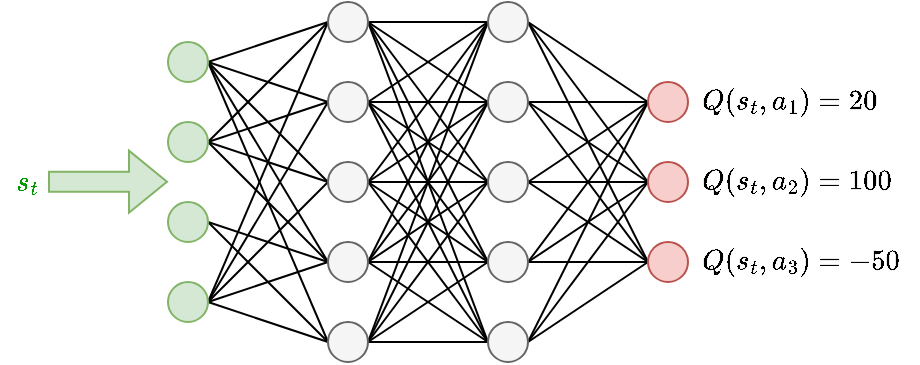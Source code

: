 <mxfile version="22.1.2" type="device">
  <diagram name="第 1 页" id="wgcMSJyk0tg2hGLfyOKL">
    <mxGraphModel dx="521" dy="303" grid="1" gridSize="10" guides="1" tooltips="1" connect="1" arrows="1" fold="1" page="1" pageScale="1" pageWidth="1169" pageHeight="827" math="1" shadow="0">
      <root>
        <mxCell id="0" />
        <mxCell id="1" parent="0" />
        <mxCell id="qe55BHSGIHkiEadWLdB0-59" style="rounded=0;orthogonalLoop=1;jettySize=auto;html=1;exitX=1;exitY=0.5;exitDx=0;exitDy=0;entryX=0;entryY=0.5;entryDx=0;entryDy=0;endArrow=none;endFill=0;" edge="1" parent="1" source="qe55BHSGIHkiEadWLdB0-1" target="qe55BHSGIHkiEadWLdB0-7">
          <mxGeometry relative="1" as="geometry" />
        </mxCell>
        <mxCell id="qe55BHSGIHkiEadWLdB0-60" style="rounded=0;orthogonalLoop=1;jettySize=auto;html=1;exitX=1;exitY=0.5;exitDx=0;exitDy=0;entryX=0;entryY=0.5;entryDx=0;entryDy=0;endArrow=none;endFill=0;" edge="1" parent="1" source="qe55BHSGIHkiEadWLdB0-1" target="qe55BHSGIHkiEadWLdB0-8">
          <mxGeometry relative="1" as="geometry" />
        </mxCell>
        <mxCell id="qe55BHSGIHkiEadWLdB0-61" style="rounded=0;orthogonalLoop=1;jettySize=auto;html=1;exitX=1;exitY=0.5;exitDx=0;exitDy=0;entryX=0;entryY=0.5;entryDx=0;entryDy=0;endArrow=none;endFill=0;" edge="1" parent="1" source="qe55BHSGIHkiEadWLdB0-1" target="qe55BHSGIHkiEadWLdB0-9">
          <mxGeometry relative="1" as="geometry" />
        </mxCell>
        <mxCell id="qe55BHSGIHkiEadWLdB0-62" style="rounded=0;orthogonalLoop=1;jettySize=auto;html=1;exitX=1;exitY=0.5;exitDx=0;exitDy=0;entryX=0;entryY=0.5;entryDx=0;entryDy=0;endArrow=none;endFill=0;" edge="1" parent="1" source="qe55BHSGIHkiEadWLdB0-1" target="qe55BHSGIHkiEadWLdB0-10">
          <mxGeometry relative="1" as="geometry" />
        </mxCell>
        <mxCell id="qe55BHSGIHkiEadWLdB0-63" style="rounded=0;orthogonalLoop=1;jettySize=auto;html=1;exitX=1;exitY=0.5;exitDx=0;exitDy=0;entryX=0;entryY=0.5;entryDx=0;entryDy=0;endArrow=none;endFill=0;" edge="1" parent="1" source="qe55BHSGIHkiEadWLdB0-1" target="qe55BHSGIHkiEadWLdB0-11">
          <mxGeometry relative="1" as="geometry" />
        </mxCell>
        <mxCell id="qe55BHSGIHkiEadWLdB0-1" value="" style="ellipse;whiteSpace=wrap;html=1;aspect=fixed;fillColor=#d5e8d4;strokeColor=#82b366;" vertex="1" parent="1">
          <mxGeometry x="240" y="180" width="20" height="20" as="geometry" />
        </mxCell>
        <mxCell id="qe55BHSGIHkiEadWLdB0-64" style="rounded=0;orthogonalLoop=1;jettySize=auto;html=1;exitX=1;exitY=0.5;exitDx=0;exitDy=0;entryX=0;entryY=0.5;entryDx=0;entryDy=0;endArrow=none;endFill=0;" edge="1" parent="1" source="qe55BHSGIHkiEadWLdB0-2" target="qe55BHSGIHkiEadWLdB0-7">
          <mxGeometry relative="1" as="geometry" />
        </mxCell>
        <mxCell id="qe55BHSGIHkiEadWLdB0-65" style="rounded=0;orthogonalLoop=1;jettySize=auto;html=1;exitX=1;exitY=0.5;exitDx=0;exitDy=0;entryX=0;entryY=0.5;entryDx=0;entryDy=0;endArrow=none;endFill=0;" edge="1" parent="1" source="qe55BHSGIHkiEadWLdB0-2" target="qe55BHSGIHkiEadWLdB0-8">
          <mxGeometry relative="1" as="geometry" />
        </mxCell>
        <mxCell id="qe55BHSGIHkiEadWLdB0-66" style="rounded=0;orthogonalLoop=1;jettySize=auto;html=1;exitX=1;exitY=0.5;exitDx=0;exitDy=0;entryX=0;entryY=0.5;entryDx=0;entryDy=0;endArrow=none;endFill=0;" edge="1" parent="1" source="qe55BHSGIHkiEadWLdB0-2" target="qe55BHSGIHkiEadWLdB0-9">
          <mxGeometry relative="1" as="geometry" />
        </mxCell>
        <mxCell id="qe55BHSGIHkiEadWLdB0-67" style="rounded=0;orthogonalLoop=1;jettySize=auto;html=1;exitX=1;exitY=0.5;exitDx=0;exitDy=0;entryX=0;entryY=0.5;entryDx=0;entryDy=0;endArrow=none;endFill=0;" edge="1" parent="1" source="qe55BHSGIHkiEadWLdB0-2" target="qe55BHSGIHkiEadWLdB0-10">
          <mxGeometry relative="1" as="geometry" />
        </mxCell>
        <mxCell id="qe55BHSGIHkiEadWLdB0-2" value="" style="ellipse;whiteSpace=wrap;html=1;aspect=fixed;fillColor=#d5e8d4;strokeColor=#82b366;" vertex="1" parent="1">
          <mxGeometry x="240" y="220" width="20" height="20" as="geometry" />
        </mxCell>
        <mxCell id="qe55BHSGIHkiEadWLdB0-68" style="rounded=0;orthogonalLoop=1;jettySize=auto;html=1;exitX=1;exitY=0.5;exitDx=0;exitDy=0;entryX=0;entryY=0.5;entryDx=0;entryDy=0;endArrow=none;endFill=0;" edge="1" parent="1" source="qe55BHSGIHkiEadWLdB0-3" target="qe55BHSGIHkiEadWLdB0-10">
          <mxGeometry relative="1" as="geometry" />
        </mxCell>
        <mxCell id="qe55BHSGIHkiEadWLdB0-69" style="rounded=0;orthogonalLoop=1;jettySize=auto;html=1;exitX=1;exitY=0.5;exitDx=0;exitDy=0;entryX=0;entryY=0.5;entryDx=0;entryDy=0;endArrow=none;endFill=0;" edge="1" parent="1" source="qe55BHSGIHkiEadWLdB0-3" target="qe55BHSGIHkiEadWLdB0-11">
          <mxGeometry relative="1" as="geometry" />
        </mxCell>
        <mxCell id="qe55BHSGIHkiEadWLdB0-3" value="" style="ellipse;whiteSpace=wrap;html=1;aspect=fixed;fillColor=#d5e8d4;strokeColor=#82b366;" vertex="1" parent="1">
          <mxGeometry x="240" y="260" width="20" height="20" as="geometry" />
        </mxCell>
        <mxCell id="qe55BHSGIHkiEadWLdB0-70" style="rounded=0;orthogonalLoop=1;jettySize=auto;html=1;exitX=1;exitY=0.5;exitDx=0;exitDy=0;entryX=0;entryY=0.5;entryDx=0;entryDy=0;endArrow=none;endFill=0;" edge="1" parent="1" source="qe55BHSGIHkiEadWLdB0-4" target="qe55BHSGIHkiEadWLdB0-7">
          <mxGeometry relative="1" as="geometry" />
        </mxCell>
        <mxCell id="qe55BHSGIHkiEadWLdB0-71" style="rounded=0;orthogonalLoop=1;jettySize=auto;html=1;exitX=1;exitY=0.5;exitDx=0;exitDy=0;entryX=0;entryY=0.5;entryDx=0;entryDy=0;endArrow=none;endFill=0;" edge="1" parent="1" source="qe55BHSGIHkiEadWLdB0-4" target="qe55BHSGIHkiEadWLdB0-8">
          <mxGeometry relative="1" as="geometry" />
        </mxCell>
        <mxCell id="qe55BHSGIHkiEadWLdB0-72" style="rounded=0;orthogonalLoop=1;jettySize=auto;html=1;exitX=1;exitY=0.5;exitDx=0;exitDy=0;entryX=0;entryY=0.5;entryDx=0;entryDy=0;endArrow=none;endFill=0;" edge="1" parent="1" source="qe55BHSGIHkiEadWLdB0-4" target="qe55BHSGIHkiEadWLdB0-9">
          <mxGeometry relative="1" as="geometry" />
        </mxCell>
        <mxCell id="qe55BHSGIHkiEadWLdB0-73" style="rounded=0;orthogonalLoop=1;jettySize=auto;html=1;exitX=1;exitY=0.5;exitDx=0;exitDy=0;entryX=0;entryY=0.5;entryDx=0;entryDy=0;endArrow=none;endFill=0;" edge="1" parent="1" source="qe55BHSGIHkiEadWLdB0-4" target="qe55BHSGIHkiEadWLdB0-10">
          <mxGeometry relative="1" as="geometry" />
        </mxCell>
        <mxCell id="qe55BHSGIHkiEadWLdB0-74" style="rounded=0;orthogonalLoop=1;jettySize=auto;html=1;exitX=1;exitY=0.5;exitDx=0;exitDy=0;entryX=0;entryY=0.5;entryDx=0;entryDy=0;endArrow=none;endFill=0;" edge="1" parent="1" source="qe55BHSGIHkiEadWLdB0-4" target="qe55BHSGIHkiEadWLdB0-11">
          <mxGeometry relative="1" as="geometry" />
        </mxCell>
        <mxCell id="qe55BHSGIHkiEadWLdB0-4" value="" style="ellipse;whiteSpace=wrap;html=1;aspect=fixed;fillColor=#d5e8d4;strokeColor=#82b366;" vertex="1" parent="1">
          <mxGeometry x="240" y="300" width="20" height="20" as="geometry" />
        </mxCell>
        <mxCell id="qe55BHSGIHkiEadWLdB0-32" style="edgeStyle=orthogonalEdgeStyle;rounded=0;orthogonalLoop=1;jettySize=auto;html=1;exitX=1;exitY=0.5;exitDx=0;exitDy=0;entryX=0;entryY=0.5;entryDx=0;entryDy=0;strokeColor=default;endArrow=none;endFill=0;" edge="1" parent="1" source="qe55BHSGIHkiEadWLdB0-7" target="qe55BHSGIHkiEadWLdB0-15">
          <mxGeometry relative="1" as="geometry" />
        </mxCell>
        <mxCell id="qe55BHSGIHkiEadWLdB0-33" style="rounded=0;orthogonalLoop=1;jettySize=auto;html=1;exitX=1;exitY=0.5;exitDx=0;exitDy=0;entryX=0;entryY=0.5;entryDx=0;entryDy=0;endArrow=none;endFill=0;" edge="1" parent="1" source="qe55BHSGIHkiEadWLdB0-7" target="qe55BHSGIHkiEadWLdB0-16">
          <mxGeometry relative="1" as="geometry" />
        </mxCell>
        <mxCell id="qe55BHSGIHkiEadWLdB0-34" style="rounded=0;orthogonalLoop=1;jettySize=auto;html=1;exitX=1;exitY=0.5;exitDx=0;exitDy=0;entryX=0;entryY=0.5;entryDx=0;entryDy=0;endArrow=none;endFill=0;" edge="1" parent="1" source="qe55BHSGIHkiEadWLdB0-7" target="qe55BHSGIHkiEadWLdB0-17">
          <mxGeometry relative="1" as="geometry" />
        </mxCell>
        <mxCell id="qe55BHSGIHkiEadWLdB0-35" style="rounded=0;orthogonalLoop=1;jettySize=auto;html=1;exitX=1;exitY=0.5;exitDx=0;exitDy=0;entryX=0;entryY=0.5;entryDx=0;entryDy=0;endArrow=none;endFill=0;" edge="1" parent="1" source="qe55BHSGIHkiEadWLdB0-7" target="qe55BHSGIHkiEadWLdB0-18">
          <mxGeometry relative="1" as="geometry" />
        </mxCell>
        <mxCell id="qe55BHSGIHkiEadWLdB0-36" style="rounded=0;orthogonalLoop=1;jettySize=auto;html=1;exitX=1;exitY=0.5;exitDx=0;exitDy=0;entryX=0;entryY=0.5;entryDx=0;entryDy=0;endArrow=none;endFill=0;" edge="1" parent="1" source="qe55BHSGIHkiEadWLdB0-7" target="qe55BHSGIHkiEadWLdB0-19">
          <mxGeometry relative="1" as="geometry" />
        </mxCell>
        <mxCell id="qe55BHSGIHkiEadWLdB0-7" value="" style="ellipse;whiteSpace=wrap;html=1;aspect=fixed;fillColor=#f5f5f5;fontColor=#333333;strokeColor=#666666;" vertex="1" parent="1">
          <mxGeometry x="320" y="160" width="20" height="20" as="geometry" />
        </mxCell>
        <mxCell id="qe55BHSGIHkiEadWLdB0-37" style="rounded=0;orthogonalLoop=1;jettySize=auto;html=1;exitX=1;exitY=0.5;exitDx=0;exitDy=0;entryX=0;entryY=0.5;entryDx=0;entryDy=0;endArrow=none;endFill=0;" edge="1" parent="1" source="qe55BHSGIHkiEadWLdB0-8" target="qe55BHSGIHkiEadWLdB0-15">
          <mxGeometry relative="1" as="geometry" />
        </mxCell>
        <mxCell id="qe55BHSGIHkiEadWLdB0-38" style="rounded=0;orthogonalLoop=1;jettySize=auto;html=1;exitX=1;exitY=0.5;exitDx=0;exitDy=0;entryX=0;entryY=0.5;entryDx=0;entryDy=0;endArrow=none;endFill=0;" edge="1" parent="1" source="qe55BHSGIHkiEadWLdB0-8" target="qe55BHSGIHkiEadWLdB0-16">
          <mxGeometry relative="1" as="geometry" />
        </mxCell>
        <mxCell id="qe55BHSGIHkiEadWLdB0-39" style="rounded=0;orthogonalLoop=1;jettySize=auto;html=1;exitX=1;exitY=0.5;exitDx=0;exitDy=0;entryX=0;entryY=0.5;entryDx=0;entryDy=0;endArrow=none;endFill=0;" edge="1" parent="1" source="qe55BHSGIHkiEadWLdB0-8" target="qe55BHSGIHkiEadWLdB0-17">
          <mxGeometry relative="1" as="geometry" />
        </mxCell>
        <mxCell id="qe55BHSGIHkiEadWLdB0-40" style="rounded=0;orthogonalLoop=1;jettySize=auto;html=1;exitX=1;exitY=0.5;exitDx=0;exitDy=0;entryX=0;entryY=0.5;entryDx=0;entryDy=0;endArrow=none;endFill=0;" edge="1" parent="1" source="qe55BHSGIHkiEadWLdB0-8" target="qe55BHSGIHkiEadWLdB0-18">
          <mxGeometry relative="1" as="geometry" />
        </mxCell>
        <mxCell id="qe55BHSGIHkiEadWLdB0-41" style="rounded=0;orthogonalLoop=1;jettySize=auto;html=1;exitX=1;exitY=0.5;exitDx=0;exitDy=0;entryX=0;entryY=0.5;entryDx=0;entryDy=0;endArrow=none;endFill=0;" edge="1" parent="1" source="qe55BHSGIHkiEadWLdB0-8" target="qe55BHSGIHkiEadWLdB0-19">
          <mxGeometry relative="1" as="geometry" />
        </mxCell>
        <mxCell id="qe55BHSGIHkiEadWLdB0-8" value="" style="ellipse;whiteSpace=wrap;html=1;aspect=fixed;fillColor=#f5f5f5;fontColor=#333333;strokeColor=#666666;" vertex="1" parent="1">
          <mxGeometry x="320" y="200" width="20" height="20" as="geometry" />
        </mxCell>
        <mxCell id="qe55BHSGIHkiEadWLdB0-42" style="rounded=0;orthogonalLoop=1;jettySize=auto;html=1;exitX=1;exitY=0.5;exitDx=0;exitDy=0;entryX=0;entryY=0.5;entryDx=0;entryDy=0;endArrow=none;endFill=0;" edge="1" parent="1" source="qe55BHSGIHkiEadWLdB0-9" target="qe55BHSGIHkiEadWLdB0-15">
          <mxGeometry relative="1" as="geometry" />
        </mxCell>
        <mxCell id="qe55BHSGIHkiEadWLdB0-43" style="rounded=0;orthogonalLoop=1;jettySize=auto;html=1;exitX=1;exitY=0.5;exitDx=0;exitDy=0;entryX=0;entryY=0.5;entryDx=0;entryDy=0;endArrow=none;endFill=0;" edge="1" parent="1" source="qe55BHSGIHkiEadWLdB0-9" target="qe55BHSGIHkiEadWLdB0-16">
          <mxGeometry relative="1" as="geometry" />
        </mxCell>
        <mxCell id="qe55BHSGIHkiEadWLdB0-44" style="rounded=0;orthogonalLoop=1;jettySize=auto;html=1;exitX=1;exitY=0.5;exitDx=0;exitDy=0;entryX=0;entryY=0.5;entryDx=0;entryDy=0;endArrow=none;endFill=0;" edge="1" parent="1" source="qe55BHSGIHkiEadWLdB0-9" target="qe55BHSGIHkiEadWLdB0-17">
          <mxGeometry relative="1" as="geometry" />
        </mxCell>
        <mxCell id="qe55BHSGIHkiEadWLdB0-45" style="rounded=0;orthogonalLoop=1;jettySize=auto;html=1;exitX=1;exitY=0.5;exitDx=0;exitDy=0;entryX=0;entryY=0.5;entryDx=0;entryDy=0;endArrow=none;endFill=0;" edge="1" parent="1" source="qe55BHSGIHkiEadWLdB0-9" target="qe55BHSGIHkiEadWLdB0-18">
          <mxGeometry relative="1" as="geometry" />
        </mxCell>
        <mxCell id="qe55BHSGIHkiEadWLdB0-46" style="rounded=0;orthogonalLoop=1;jettySize=auto;html=1;exitX=1;exitY=0.5;exitDx=0;exitDy=0;entryX=0;entryY=0.5;entryDx=0;entryDy=0;endArrow=none;endFill=0;" edge="1" parent="1" source="qe55BHSGIHkiEadWLdB0-9" target="qe55BHSGIHkiEadWLdB0-19">
          <mxGeometry relative="1" as="geometry" />
        </mxCell>
        <mxCell id="qe55BHSGIHkiEadWLdB0-9" value="" style="ellipse;whiteSpace=wrap;html=1;aspect=fixed;fillColor=#f5f5f5;fontColor=#333333;strokeColor=#666666;" vertex="1" parent="1">
          <mxGeometry x="320" y="240" width="20" height="20" as="geometry" />
        </mxCell>
        <mxCell id="qe55BHSGIHkiEadWLdB0-47" style="rounded=0;orthogonalLoop=1;jettySize=auto;html=1;exitX=1;exitY=0.5;exitDx=0;exitDy=0;entryX=0;entryY=0.5;entryDx=0;entryDy=0;endArrow=none;endFill=0;" edge="1" parent="1" source="qe55BHSGIHkiEadWLdB0-10" target="qe55BHSGIHkiEadWLdB0-15">
          <mxGeometry relative="1" as="geometry" />
        </mxCell>
        <mxCell id="qe55BHSGIHkiEadWLdB0-48" style="rounded=0;orthogonalLoop=1;jettySize=auto;html=1;exitX=1;exitY=0.5;exitDx=0;exitDy=0;entryX=0;entryY=0.5;entryDx=0;entryDy=0;endArrow=none;endFill=0;" edge="1" parent="1" source="qe55BHSGIHkiEadWLdB0-10" target="qe55BHSGIHkiEadWLdB0-16">
          <mxGeometry relative="1" as="geometry" />
        </mxCell>
        <mxCell id="qe55BHSGIHkiEadWLdB0-49" style="rounded=0;orthogonalLoop=1;jettySize=auto;html=1;exitX=1;exitY=0.5;exitDx=0;exitDy=0;entryX=0;entryY=0.5;entryDx=0;entryDy=0;endArrow=none;endFill=0;" edge="1" parent="1" source="qe55BHSGIHkiEadWLdB0-10" target="qe55BHSGIHkiEadWLdB0-17">
          <mxGeometry relative="1" as="geometry" />
        </mxCell>
        <mxCell id="qe55BHSGIHkiEadWLdB0-50" style="rounded=0;orthogonalLoop=1;jettySize=auto;html=1;exitX=1;exitY=0.5;exitDx=0;exitDy=0;entryX=0;entryY=0.5;entryDx=0;entryDy=0;endArrow=none;endFill=0;" edge="1" parent="1" source="qe55BHSGIHkiEadWLdB0-10" target="qe55BHSGIHkiEadWLdB0-18">
          <mxGeometry relative="1" as="geometry" />
        </mxCell>
        <mxCell id="qe55BHSGIHkiEadWLdB0-51" style="rounded=0;orthogonalLoop=1;jettySize=auto;html=1;exitX=1;exitY=0.5;exitDx=0;exitDy=0;entryX=0;entryY=0.5;entryDx=0;entryDy=0;endArrow=none;endFill=0;" edge="1" parent="1" source="qe55BHSGIHkiEadWLdB0-10" target="qe55BHSGIHkiEadWLdB0-19">
          <mxGeometry relative="1" as="geometry" />
        </mxCell>
        <mxCell id="qe55BHSGIHkiEadWLdB0-10" value="" style="ellipse;whiteSpace=wrap;html=1;aspect=fixed;fillColor=#f5f5f5;fontColor=#333333;strokeColor=#666666;" vertex="1" parent="1">
          <mxGeometry x="320" y="280" width="20" height="20" as="geometry" />
        </mxCell>
        <mxCell id="qe55BHSGIHkiEadWLdB0-54" style="rounded=0;orthogonalLoop=1;jettySize=auto;html=1;exitX=1;exitY=0.5;exitDx=0;exitDy=0;entryX=0;entryY=0.5;entryDx=0;entryDy=0;endArrow=none;endFill=0;" edge="1" parent="1" source="qe55BHSGIHkiEadWLdB0-11" target="qe55BHSGIHkiEadWLdB0-15">
          <mxGeometry relative="1" as="geometry" />
        </mxCell>
        <mxCell id="qe55BHSGIHkiEadWLdB0-55" style="rounded=0;orthogonalLoop=1;jettySize=auto;html=1;exitX=1;exitY=0.5;exitDx=0;exitDy=0;entryX=0;entryY=0.5;entryDx=0;entryDy=0;endArrow=none;endFill=0;" edge="1" parent="1" source="qe55BHSGIHkiEadWLdB0-11" target="qe55BHSGIHkiEadWLdB0-16">
          <mxGeometry relative="1" as="geometry" />
        </mxCell>
        <mxCell id="qe55BHSGIHkiEadWLdB0-56" style="rounded=0;orthogonalLoop=1;jettySize=auto;html=1;exitX=1;exitY=0.5;exitDx=0;exitDy=0;entryX=0;entryY=0.5;entryDx=0;entryDy=0;endArrow=none;endFill=0;" edge="1" parent="1" source="qe55BHSGIHkiEadWLdB0-11" target="qe55BHSGIHkiEadWLdB0-17">
          <mxGeometry relative="1" as="geometry" />
        </mxCell>
        <mxCell id="qe55BHSGIHkiEadWLdB0-57" style="rounded=0;orthogonalLoop=1;jettySize=auto;html=1;exitX=1;exitY=0.5;exitDx=0;exitDy=0;entryX=0;entryY=0.5;entryDx=0;entryDy=0;endArrow=none;endFill=0;" edge="1" parent="1" source="qe55BHSGIHkiEadWLdB0-11" target="qe55BHSGIHkiEadWLdB0-18">
          <mxGeometry relative="1" as="geometry" />
        </mxCell>
        <mxCell id="qe55BHSGIHkiEadWLdB0-58" style="rounded=0;orthogonalLoop=1;jettySize=auto;html=1;exitX=1;exitY=0.5;exitDx=0;exitDy=0;entryX=0;entryY=0.5;entryDx=0;entryDy=0;endArrow=none;endFill=0;" edge="1" parent="1" source="qe55BHSGIHkiEadWLdB0-11" target="qe55BHSGIHkiEadWLdB0-19">
          <mxGeometry relative="1" as="geometry" />
        </mxCell>
        <mxCell id="qe55BHSGIHkiEadWLdB0-11" value="" style="ellipse;whiteSpace=wrap;html=1;aspect=fixed;fillColor=#f5f5f5;fontColor=#333333;strokeColor=#666666;" vertex="1" parent="1">
          <mxGeometry x="320" y="320" width="20" height="20" as="geometry" />
        </mxCell>
        <mxCell id="qe55BHSGIHkiEadWLdB0-82" style="rounded=0;orthogonalLoop=1;jettySize=auto;html=1;exitX=1;exitY=0.5;exitDx=0;exitDy=0;entryX=0;entryY=0.5;entryDx=0;entryDy=0;endArrow=none;endFill=0;" edge="1" parent="1" source="qe55BHSGIHkiEadWLdB0-15" target="qe55BHSGIHkiEadWLdB0-24">
          <mxGeometry relative="1" as="geometry" />
        </mxCell>
        <mxCell id="qe55BHSGIHkiEadWLdB0-83" style="rounded=0;orthogonalLoop=1;jettySize=auto;html=1;exitX=1;exitY=0.5;exitDx=0;exitDy=0;entryX=0;entryY=0.5;entryDx=0;entryDy=0;endArrow=none;endFill=0;" edge="1" parent="1" source="qe55BHSGIHkiEadWLdB0-15" target="qe55BHSGIHkiEadWLdB0-23">
          <mxGeometry relative="1" as="geometry" />
        </mxCell>
        <mxCell id="qe55BHSGIHkiEadWLdB0-84" style="rounded=0;orthogonalLoop=1;jettySize=auto;html=1;exitX=1;exitY=0.5;exitDx=0;exitDy=0;entryX=0;entryY=0.5;entryDx=0;entryDy=0;endArrow=none;endFill=0;" edge="1" parent="1" source="qe55BHSGIHkiEadWLdB0-15" target="qe55BHSGIHkiEadWLdB0-25">
          <mxGeometry relative="1" as="geometry" />
        </mxCell>
        <mxCell id="qe55BHSGIHkiEadWLdB0-15" value="" style="ellipse;whiteSpace=wrap;html=1;aspect=fixed;fillColor=#f5f5f5;fontColor=#333333;strokeColor=#666666;" vertex="1" parent="1">
          <mxGeometry x="400" y="160" width="20" height="20" as="geometry" />
        </mxCell>
        <mxCell id="qe55BHSGIHkiEadWLdB0-85" style="rounded=0;orthogonalLoop=1;jettySize=auto;html=1;exitX=1;exitY=0.5;exitDx=0;exitDy=0;entryX=0;entryY=0.5;entryDx=0;entryDy=0;endArrow=none;endFill=0;" edge="1" parent="1" source="qe55BHSGIHkiEadWLdB0-16" target="qe55BHSGIHkiEadWLdB0-24">
          <mxGeometry relative="1" as="geometry" />
        </mxCell>
        <mxCell id="qe55BHSGIHkiEadWLdB0-86" style="rounded=0;orthogonalLoop=1;jettySize=auto;html=1;exitX=1;exitY=0.5;exitDx=0;exitDy=0;entryX=0;entryY=0.5;entryDx=0;entryDy=0;endArrow=none;endFill=0;" edge="1" parent="1" source="qe55BHSGIHkiEadWLdB0-16" target="qe55BHSGIHkiEadWLdB0-23">
          <mxGeometry relative="1" as="geometry" />
        </mxCell>
        <mxCell id="qe55BHSGIHkiEadWLdB0-87" style="rounded=0;orthogonalLoop=1;jettySize=auto;html=1;exitX=1;exitY=0.5;exitDx=0;exitDy=0;entryX=0;entryY=0.5;entryDx=0;entryDy=0;endArrow=none;endFill=0;" edge="1" parent="1" source="qe55BHSGIHkiEadWLdB0-16" target="qe55BHSGIHkiEadWLdB0-25">
          <mxGeometry relative="1" as="geometry" />
        </mxCell>
        <mxCell id="qe55BHSGIHkiEadWLdB0-16" value="" style="ellipse;whiteSpace=wrap;html=1;aspect=fixed;fillColor=#f5f5f5;fontColor=#333333;strokeColor=#666666;" vertex="1" parent="1">
          <mxGeometry x="400" y="200" width="20" height="20" as="geometry" />
        </mxCell>
        <mxCell id="qe55BHSGIHkiEadWLdB0-88" style="rounded=0;orthogonalLoop=1;jettySize=auto;html=1;exitX=1;exitY=0.5;exitDx=0;exitDy=0;entryX=0;entryY=0.5;entryDx=0;entryDy=0;endArrow=none;endFill=0;" edge="1" parent="1" source="qe55BHSGIHkiEadWLdB0-17" target="qe55BHSGIHkiEadWLdB0-24">
          <mxGeometry relative="1" as="geometry" />
        </mxCell>
        <mxCell id="qe55BHSGIHkiEadWLdB0-89" style="rounded=0;orthogonalLoop=1;jettySize=auto;html=1;exitX=1;exitY=0.5;exitDx=0;exitDy=0;entryX=0;entryY=0.5;entryDx=0;entryDy=0;endArrow=none;endFill=0;" edge="1" parent="1" source="qe55BHSGIHkiEadWLdB0-17" target="qe55BHSGIHkiEadWLdB0-23">
          <mxGeometry relative="1" as="geometry" />
        </mxCell>
        <mxCell id="qe55BHSGIHkiEadWLdB0-90" style="rounded=0;orthogonalLoop=1;jettySize=auto;html=1;exitX=1;exitY=0.5;exitDx=0;exitDy=0;entryX=0;entryY=0.5;entryDx=0;entryDy=0;endArrow=none;endFill=0;" edge="1" parent="1" source="qe55BHSGIHkiEadWLdB0-17" target="qe55BHSGIHkiEadWLdB0-25">
          <mxGeometry relative="1" as="geometry" />
        </mxCell>
        <mxCell id="qe55BHSGIHkiEadWLdB0-17" value="" style="ellipse;whiteSpace=wrap;html=1;aspect=fixed;fillColor=#f5f5f5;fontColor=#333333;strokeColor=#666666;" vertex="1" parent="1">
          <mxGeometry x="400" y="240" width="20" height="20" as="geometry" />
        </mxCell>
        <mxCell id="qe55BHSGIHkiEadWLdB0-91" style="rounded=0;orthogonalLoop=1;jettySize=auto;html=1;exitX=1;exitY=0.5;exitDx=0;exitDy=0;entryX=0;entryY=0.5;entryDx=0;entryDy=0;endArrow=none;endFill=0;" edge="1" parent="1" source="qe55BHSGIHkiEadWLdB0-18" target="qe55BHSGIHkiEadWLdB0-24">
          <mxGeometry relative="1" as="geometry" />
        </mxCell>
        <mxCell id="qe55BHSGIHkiEadWLdB0-92" style="rounded=0;orthogonalLoop=1;jettySize=auto;html=1;exitX=1;exitY=0.5;exitDx=0;exitDy=0;entryX=0;entryY=0.5;entryDx=0;entryDy=0;endArrow=none;endFill=0;" edge="1" parent="1" source="qe55BHSGIHkiEadWLdB0-18" target="qe55BHSGIHkiEadWLdB0-23">
          <mxGeometry relative="1" as="geometry" />
        </mxCell>
        <mxCell id="qe55BHSGIHkiEadWLdB0-93" style="rounded=0;orthogonalLoop=1;jettySize=auto;html=1;exitX=1;exitY=0.5;exitDx=0;exitDy=0;entryX=0;entryY=0.5;entryDx=0;entryDy=0;endArrow=none;endFill=0;" edge="1" parent="1" source="qe55BHSGIHkiEadWLdB0-18" target="qe55BHSGIHkiEadWLdB0-25">
          <mxGeometry relative="1" as="geometry" />
        </mxCell>
        <mxCell id="qe55BHSGIHkiEadWLdB0-18" value="" style="ellipse;whiteSpace=wrap;html=1;aspect=fixed;fillColor=#f5f5f5;fontColor=#333333;strokeColor=#666666;" vertex="1" parent="1">
          <mxGeometry x="400" y="280" width="20" height="20" as="geometry" />
        </mxCell>
        <mxCell id="qe55BHSGIHkiEadWLdB0-94" style="rounded=0;orthogonalLoop=1;jettySize=auto;html=1;exitX=1;exitY=0.5;exitDx=0;exitDy=0;entryX=0;entryY=0.5;entryDx=0;entryDy=0;endArrow=none;endFill=0;" edge="1" parent="1" source="qe55BHSGIHkiEadWLdB0-19" target="qe55BHSGIHkiEadWLdB0-24">
          <mxGeometry relative="1" as="geometry" />
        </mxCell>
        <mxCell id="qe55BHSGIHkiEadWLdB0-95" style="rounded=0;orthogonalLoop=1;jettySize=auto;html=1;exitX=1;exitY=0.5;exitDx=0;exitDy=0;entryX=0;entryY=0.5;entryDx=0;entryDy=0;endArrow=none;endFill=0;" edge="1" parent="1" source="qe55BHSGIHkiEadWLdB0-19" target="qe55BHSGIHkiEadWLdB0-23">
          <mxGeometry relative="1" as="geometry" />
        </mxCell>
        <mxCell id="qe55BHSGIHkiEadWLdB0-96" style="rounded=0;orthogonalLoop=1;jettySize=auto;html=1;exitX=1;exitY=0.5;exitDx=0;exitDy=0;entryX=0;entryY=0.5;entryDx=0;entryDy=0;endArrow=none;endFill=0;" edge="1" parent="1" source="qe55BHSGIHkiEadWLdB0-19" target="qe55BHSGIHkiEadWLdB0-25">
          <mxGeometry relative="1" as="geometry" />
        </mxCell>
        <mxCell id="qe55BHSGIHkiEadWLdB0-19" value="" style="ellipse;whiteSpace=wrap;html=1;aspect=fixed;fillColor=#f5f5f5;fontColor=#333333;strokeColor=#666666;" vertex="1" parent="1">
          <mxGeometry x="400" y="320" width="20" height="20" as="geometry" />
        </mxCell>
        <mxCell id="qe55BHSGIHkiEadWLdB0-23" value="" style="ellipse;whiteSpace=wrap;html=1;aspect=fixed;fillColor=#f8cecc;strokeColor=#b85450;" vertex="1" parent="1">
          <mxGeometry x="480" y="240" width="20" height="20" as="geometry" />
        </mxCell>
        <mxCell id="qe55BHSGIHkiEadWLdB0-24" value="" style="ellipse;whiteSpace=wrap;html=1;aspect=fixed;fillColor=#f8cecc;strokeColor=#b85450;" vertex="1" parent="1">
          <mxGeometry x="480" y="200" width="20" height="20" as="geometry" />
        </mxCell>
        <mxCell id="qe55BHSGIHkiEadWLdB0-25" value="" style="ellipse;whiteSpace=wrap;html=1;aspect=fixed;fillColor=#f8cecc;strokeColor=#b85450;" vertex="1" parent="1">
          <mxGeometry x="480" y="280" width="20" height="20" as="geometry" />
        </mxCell>
        <mxCell id="qe55BHSGIHkiEadWLdB0-97" value="\(Q(s_t,a_1)=20\)" style="text;html=1;strokeColor=none;fillColor=none;align=left;verticalAlign=middle;whiteSpace=wrap;rounded=0;" vertex="1" parent="1">
          <mxGeometry x="505" y="195" width="90" height="30" as="geometry" />
        </mxCell>
        <mxCell id="qe55BHSGIHkiEadWLdB0-100" value="\(Q(s_t,a_2)=100\)" style="text;html=1;strokeColor=none;fillColor=none;align=left;verticalAlign=middle;whiteSpace=wrap;rounded=0;" vertex="1" parent="1">
          <mxGeometry x="505" y="235" width="100" height="30" as="geometry" />
        </mxCell>
        <mxCell id="qe55BHSGIHkiEadWLdB0-101" value="\(Q(s_t,a_3)=-50\)" style="text;html=1;strokeColor=none;fillColor=none;align=left;verticalAlign=middle;whiteSpace=wrap;rounded=0;" vertex="1" parent="1">
          <mxGeometry x="505" y="275" width="110" height="30" as="geometry" />
        </mxCell>
        <mxCell id="qe55BHSGIHkiEadWLdB0-102" value="" style="shape=flexArrow;endArrow=classic;html=1;rounded=0;fillColor=#d5e8d4;strokeColor=#82b366;" edge="1" parent="1">
          <mxGeometry width="50" height="50" relative="1" as="geometry">
            <mxPoint x="180" y="249.83" as="sourcePoint" />
            <mxPoint x="240" y="249.83" as="targetPoint" />
          </mxGeometry>
        </mxCell>
        <mxCell id="qe55BHSGIHkiEadWLdB0-104" value="\(s_t\)" style="text;html=1;align=center;verticalAlign=middle;whiteSpace=wrap;rounded=0;fontColor=#009900;" vertex="1" parent="1">
          <mxGeometry x="160" y="237.5" width="20" height="25" as="geometry" />
        </mxCell>
      </root>
    </mxGraphModel>
  </diagram>
</mxfile>
